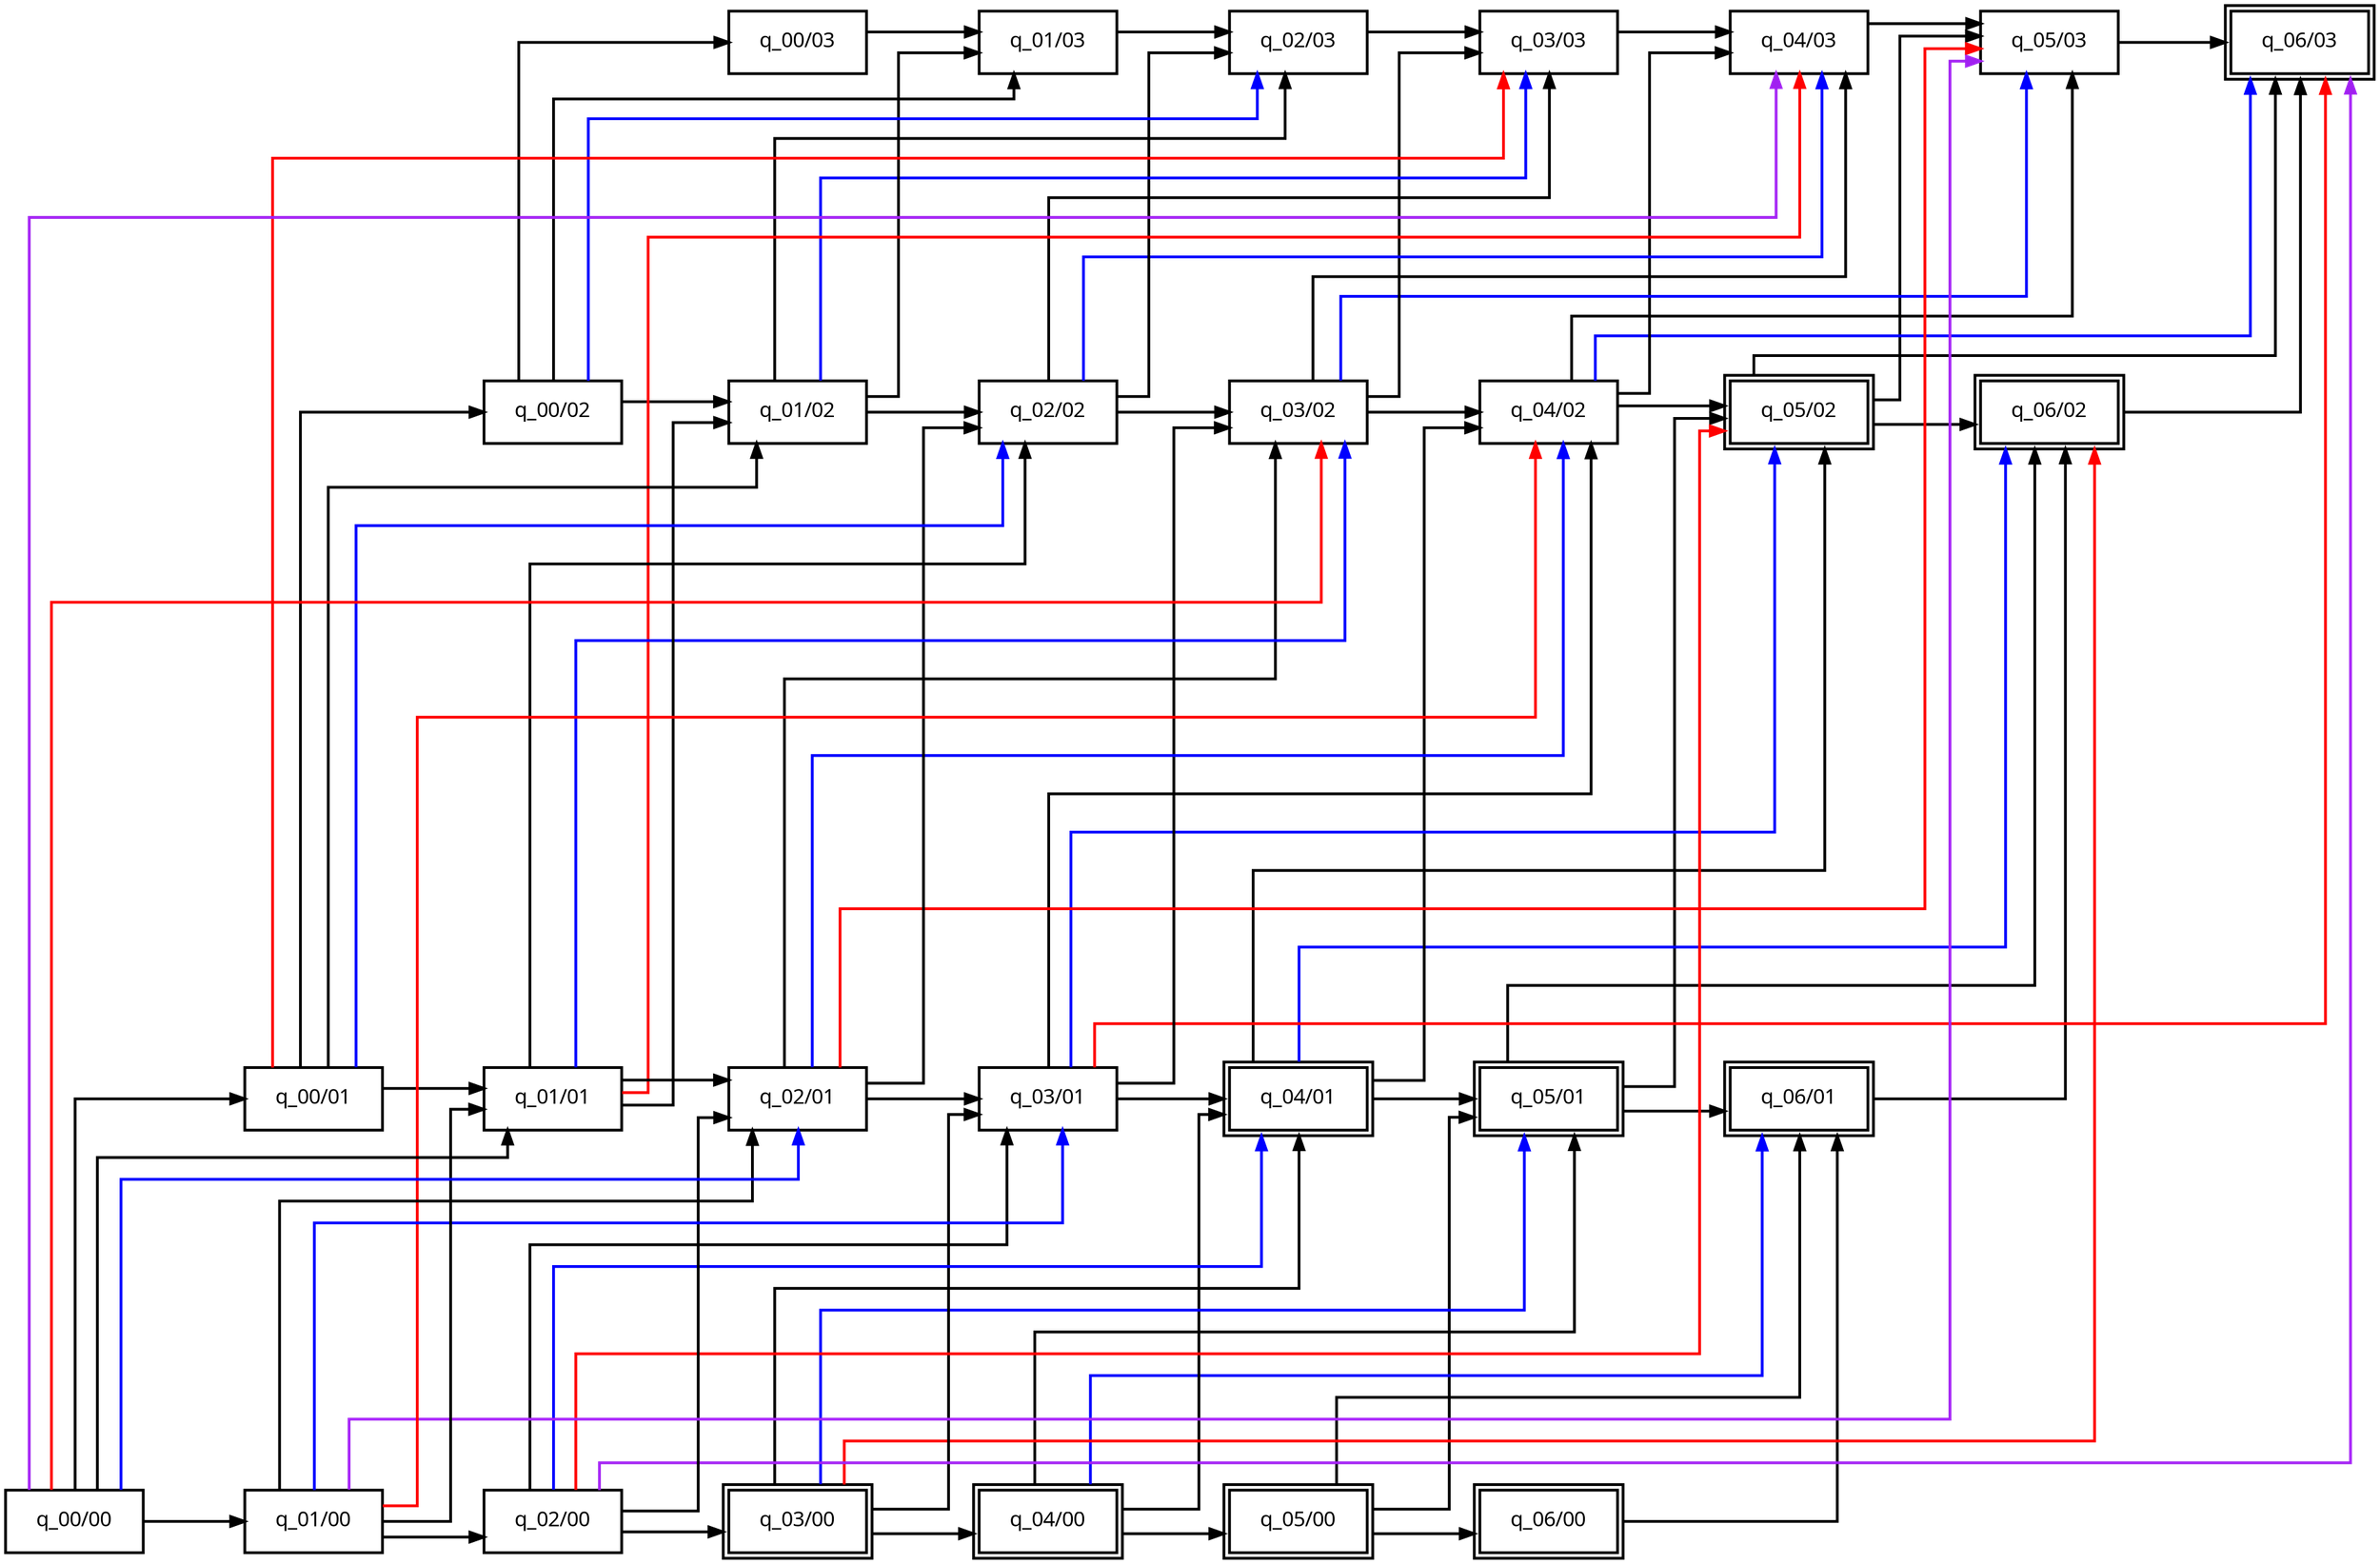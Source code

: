       strict digraph {
          nodesep=0.25;
          splines=ortho;
          graph ["concentrate"="false","rankdir"="LR","bgcolor"="transparent","margin"="0.0","compound"="true","nslimit"="20"]
          "q_06/03" [group=3]["color"="black","fontcolor"="black","fontname"="JetBrains Mono","fontsize"="15","penwidth"="2.0","shape"="rect",peripheries=2, margin="0.3,0.2"]
"q_05/03" [group=3]["color"="black","fontcolor"="black","fontname"="JetBrains Mono","fontsize"="15","penwidth"="2.0","shape"="rect", margin="0.3,0.2"]
"q_04/03" [group=3]["color"="black","fontcolor"="black","fontname"="JetBrains Mono","fontsize"="15","penwidth"="2.0","shape"="rect", margin="0.3,0.2"]
"q_03/03" [group=3]["color"="black","fontcolor"="black","fontname"="JetBrains Mono","fontsize"="15","penwidth"="2.0","shape"="rect", margin="0.3,0.2"]
"q_02/03" [group=3]["color"="black","fontcolor"="black","fontname"="JetBrains Mono","fontsize"="15","penwidth"="2.0","shape"="rect", margin="0.3,0.2"]
"q_01/03" [group=3]["color"="black","fontcolor"="black","fontname"="JetBrains Mono","fontsize"="15","penwidth"="2.0","shape"="rect", margin="0.3,0.2"]
"q_00/03" [group=3]["color"="black","fontcolor"="black","fontname"="JetBrains Mono","fontsize"="15","penwidth"="2.0","shape"="rect", margin="0.3,0.2"]
"q_06/02" [group=2]["color"="black","fontcolor"="black","fontname"="JetBrains Mono","fontsize"="15","penwidth"="2.0","shape"="rect",peripheries=2, margin="0.3,0.2"]
"q_05/02" [group=2]["color"="black","fontcolor"="black","fontname"="JetBrains Mono","fontsize"="15","penwidth"="2.0","shape"="rect",peripheries=2, margin="0.3,0.2"]
"q_04/02" [group=2]["color"="black","fontcolor"="black","fontname"="JetBrains Mono","fontsize"="15","penwidth"="2.0","shape"="rect", margin="0.3,0.2"]
"q_03/02" [group=2]["color"="black","fontcolor"="black","fontname"="JetBrains Mono","fontsize"="15","penwidth"="2.0","shape"="rect", margin="0.3,0.2"]
"q_02/02" [group=2]["color"="black","fontcolor"="black","fontname"="JetBrains Mono","fontsize"="15","penwidth"="2.0","shape"="rect", margin="0.3,0.2"]
"q_01/02" [group=2]["color"="black","fontcolor"="black","fontname"="JetBrains Mono","fontsize"="15","penwidth"="2.0","shape"="rect", margin="0.3,0.2"]
"q_00/02" [group=2]["color"="black","fontcolor"="black","fontname"="JetBrains Mono","fontsize"="15","penwidth"="2.0","shape"="rect", margin="0.3,0.2"]
"q_06/01" [group=1]["color"="black","fontcolor"="black","fontname"="JetBrains Mono","fontsize"="15","penwidth"="2.0","shape"="rect",peripheries=2, margin="0.3,0.2"]
"q_05/01" [group=1]["color"="black","fontcolor"="black","fontname"="JetBrains Mono","fontsize"="15","penwidth"="2.0","shape"="rect",peripheries=2, margin="0.3,0.2"]
"q_04/01" [group=1]["color"="black","fontcolor"="black","fontname"="JetBrains Mono","fontsize"="15","penwidth"="2.0","shape"="rect",peripheries=2, margin="0.3,0.2"]
"q_03/01" [group=1]["color"="black","fontcolor"="black","fontname"="JetBrains Mono","fontsize"="15","penwidth"="2.0","shape"="rect", margin="0.3,0.2"]
"q_02/01" [group=1]["color"="black","fontcolor"="black","fontname"="JetBrains Mono","fontsize"="15","penwidth"="2.0","shape"="rect", margin="0.3,0.2"]
"q_01/01" [group=1]["color"="black","fontcolor"="black","fontname"="JetBrains Mono","fontsize"="15","penwidth"="2.0","shape"="rect", margin="0.3,0.2"]
"q_00/01" [group=1]["color"="black","fontcolor"="black","fontname"="JetBrains Mono","fontsize"="15","penwidth"="2.0","shape"="rect", margin="0.3,0.2"]
"q_06/00" [group=0]["color"="black","fontcolor"="black","fontname"="JetBrains Mono","fontsize"="15","penwidth"="2.0","shape"="rect",peripheries=2, margin="0.3,0.2"]
"q_05/00" [group=0]["color"="black","fontcolor"="black","fontname"="JetBrains Mono","fontsize"="15","penwidth"="2.0","shape"="rect",peripheries=2, margin="0.3,0.2"]
"q_04/00" [group=0]["color"="black","fontcolor"="black","fontname"="JetBrains Mono","fontsize"="15","penwidth"="2.0","shape"="rect",peripheries=2, margin="0.3,0.2"]
"q_03/00" [group=0]["color"="black","fontcolor"="black","fontname"="JetBrains Mono","fontsize"="15","penwidth"="2.0","shape"="rect",peripheries=2, margin="0.3,0.2"]
"q_02/00" [group=0]["color"="black","fontcolor"="black","fontname"="JetBrains Mono","fontsize"="15","penwidth"="2.0","shape"="rect", margin="0.3,0.2"]
"q_01/00" [group=0]["color"="black","fontcolor"="black","fontname"="JetBrains Mono","fontsize"="15","penwidth"="2.0","shape"="rect", margin="0.3,0.2"]
"q_00/00" [group=0]["color"="black","fontcolor"="black","fontname"="JetBrains Mono","fontsize"="15","penwidth"="2.0","shape"="rect", margin="0.3,0.2"]
      "q_00/00" -> "q_00/01" ["arrowhead"="normal", minlen="2.5", "penwidth"="2.0", color=black]
"q_00/01" -> "q_00/02" ["arrowhead"="normal", minlen="2.5", "penwidth"="2.0", color=black]
"q_00/02" -> "q_00/03" ["arrowhead"="normal", minlen="2.5", "penwidth"="2.0", color=black]
"q_01/00" -> "q_01/01" ["arrowhead"="normal", minlen="2.5", "penwidth"="2.0", color=black]
"q_01/01" -> "q_01/02" ["arrowhead"="normal", minlen="2.5", "penwidth"="2.0", color=black]
"q_01/02" -> "q_01/03" ["arrowhead"="normal", minlen="2.5", "penwidth"="2.0", color=black]
"q_02/00" -> "q_02/01" ["arrowhead"="normal", minlen="2.5", "penwidth"="2.0", color=black]
"q_02/01" -> "q_02/02" ["arrowhead"="normal", minlen="2.5", "penwidth"="2.0", color=black]
"q_02/02" -> "q_02/03" ["arrowhead"="normal", minlen="2.5", "penwidth"="2.0", color=black]
"q_03/00" -> "q_03/01" ["arrowhead"="normal", minlen="2.5", "penwidth"="2.0", color=black]
"q_03/01" -> "q_03/02" ["arrowhead"="normal", minlen="2.5", "penwidth"="2.0", color=black]
"q_03/02" -> "q_03/03" ["arrowhead"="normal", minlen="2.5", "penwidth"="2.0", color=black]
"q_04/00" -> "q_04/01" ["arrowhead"="normal", minlen="2.5", "penwidth"="2.0", color=black]
"q_04/01" -> "q_04/02" ["arrowhead"="normal", minlen="2.5", "penwidth"="2.0", color=black]
"q_04/02" -> "q_04/03" ["arrowhead"="normal", minlen="2.5", "penwidth"="2.0", color=black]
"q_05/00" -> "q_05/01" ["arrowhead"="normal", minlen="2.5", "penwidth"="2.0", color=black]
"q_05/01" -> "q_05/02" ["arrowhead"="normal", minlen="2.5", "penwidth"="2.0", color=black]
"q_05/02" -> "q_05/03" ["arrowhead"="normal", minlen="2.5", "penwidth"="2.0", color=black]
"q_06/00" -> "q_06/01" ["arrowhead"="normal", minlen="2.5", "penwidth"="2.0", color=black]
"q_06/01" -> "q_06/02" ["arrowhead"="normal", minlen="2.5", "penwidth"="2.0", color=black]
"q_06/02" -> "q_06/03" ["arrowhead"="normal", minlen="2.5", "penwidth"="2.0", color=black]
"q_00/00" -> "q_01/01" ["arrowhead"="normal", minlen="2.5", "penwidth"="2.0", color=black]
"q_00/01" -> "q_01/02" ["arrowhead"="normal", minlen="2.5", "penwidth"="2.0", color=black]
"q_00/02" -> "q_01/03" ["arrowhead"="normal", minlen="2.5", "penwidth"="2.0", color=black]
"q_01/00" -> "q_02/01" ["arrowhead"="normal", minlen="2.5", "penwidth"="2.0", color=black]
"q_01/01" -> "q_02/02" ["arrowhead"="normal", minlen="2.5", "penwidth"="2.0", color=black]
"q_01/02" -> "q_02/03" ["arrowhead"="normal", minlen="2.5", "penwidth"="2.0", color=black]
"q_02/00" -> "q_03/01" ["arrowhead"="normal", minlen="2.5", "penwidth"="2.0", color=black]
"q_02/01" -> "q_03/02" ["arrowhead"="normal", minlen="2.5", "penwidth"="2.0", color=black]
"q_02/02" -> "q_03/03" ["arrowhead"="normal", minlen="2.5", "penwidth"="2.0", color=black]
"q_03/00" -> "q_04/01" ["arrowhead"="normal", minlen="2.5", "penwidth"="2.0", color=black]
"q_03/01" -> "q_04/02" ["arrowhead"="normal", minlen="2.5", "penwidth"="2.0", color=black]
"q_03/02" -> "q_04/03" ["arrowhead"="normal", minlen="2.5", "penwidth"="2.0", color=black]
"q_04/00" -> "q_05/01" ["arrowhead"="normal", minlen="2.5", "penwidth"="2.0", color=black]
"q_04/01" -> "q_05/02" ["arrowhead"="normal", minlen="2.5", "penwidth"="2.0", color=black]
"q_04/02" -> "q_05/03" ["arrowhead"="normal", minlen="2.5", "penwidth"="2.0", color=black]
"q_05/00" -> "q_06/01" ["arrowhead"="normal", minlen="2.5", "penwidth"="2.0", color=black]
"q_05/01" -> "q_06/02" ["arrowhead"="normal", minlen="2.5", "penwidth"="2.0", color=black]
"q_05/02" -> "q_06/03" ["arrowhead"="normal", minlen="2.5", "penwidth"="2.0", color=black]
"q_00/00" -> "q_01/00" ["arrowhead"="normal", minlen="2.5", "penwidth"="2.0", color=black]
"q_00/01" -> "q_01/01" ["arrowhead"="normal", minlen="2.5", "penwidth"="2.0", color=black]
"q_00/02" -> "q_01/02" ["arrowhead"="normal", minlen="2.5", "penwidth"="2.0", color=black]
"q_00/03" -> "q_01/03" ["arrowhead"="normal", minlen="2.5", "penwidth"="2.0", color=black]
"q_01/00" -> "q_02/00" ["arrowhead"="normal", minlen="2.5", "penwidth"="2.0", color=black]
"q_01/01" -> "q_02/01" ["arrowhead"="normal", minlen="2.5", "penwidth"="2.0", color=black]
"q_01/02" -> "q_02/02" ["arrowhead"="normal", minlen="2.5", "penwidth"="2.0", color=black]
"q_01/03" -> "q_02/03" ["arrowhead"="normal", minlen="2.5", "penwidth"="2.0", color=black]
"q_02/00" -> "q_03/00" ["arrowhead"="normal", minlen="2.5", "penwidth"="2.0", color=black]
"q_02/01" -> "q_03/01" ["arrowhead"="normal", minlen="2.5", "penwidth"="2.0", color=black]
"q_02/02" -> "q_03/02" ["arrowhead"="normal", minlen="2.5", "penwidth"="2.0", color=black]
"q_02/03" -> "q_03/03" ["arrowhead"="normal", minlen="2.5", "penwidth"="2.0", color=black]
"q_03/00" -> "q_04/00" ["arrowhead"="normal", minlen="2.5", "penwidth"="2.0", color=black]
"q_03/01" -> "q_04/01" ["arrowhead"="normal", minlen="2.5", "penwidth"="2.0", color=black]
"q_03/02" -> "q_04/02" ["arrowhead"="normal", minlen="2.5", "penwidth"="2.0", color=black]
"q_03/03" -> "q_04/03" ["arrowhead"="normal", minlen="2.5", "penwidth"="2.0", color=black]
"q_04/00" -> "q_05/00" ["arrowhead"="normal", minlen="2.5", "penwidth"="2.0", color=black]
"q_04/01" -> "q_05/01" ["arrowhead"="normal", minlen="2.5", "penwidth"="2.0", color=black]
"q_04/02" -> "q_05/02" ["arrowhead"="normal", minlen="2.5", "penwidth"="2.0", color=black]
"q_04/03" -> "q_05/03" ["arrowhead"="normal", minlen="2.5", "penwidth"="2.0", color=black]
"q_05/00" -> "q_06/00" ["arrowhead"="normal", minlen="2.5", "penwidth"="2.0", color=black]
"q_05/01" -> "q_06/01" ["arrowhead"="normal", minlen="2.5", "penwidth"="2.0", color=black]
"q_05/02" -> "q_06/02" ["arrowhead"="normal", minlen="2.5", "penwidth"="2.0", color=black]
"q_05/03" -> "q_06/03" ["arrowhead"="normal", minlen="2.5", "penwidth"="2.0", color=black]
"q_00/00" -> "q_02/01" ["arrowhead"="normal", minlen="2.5", "penwidth"="2.0", color=blue]
"q_00/01" -> "q_02/02" ["arrowhead"="normal", minlen="2.5", "penwidth"="2.0", color=blue]
"q_00/02" -> "q_02/03" ["arrowhead"="normal", minlen="2.5", "penwidth"="2.0", color=blue]
"q_00/00" -> "q_03/02" ["arrowhead"="normal", minlen="2.5", "penwidth"="2.0", color=red]
"q_00/01" -> "q_03/03" ["arrowhead"="normal", minlen="2.5", "penwidth"="2.0", color=red]
"q_00/00" -> "q_04/03" ["arrowhead"="normal", minlen="2.5", "penwidth"="2.0", color=purple]
"q_01/00" -> "q_03/01" ["arrowhead"="normal", minlen="2.5", "penwidth"="2.0", color=blue]
"q_01/01" -> "q_03/02" ["arrowhead"="normal", minlen="2.5", "penwidth"="2.0", color=blue]
"q_01/02" -> "q_03/03" ["arrowhead"="normal", minlen="2.5", "penwidth"="2.0", color=blue]
"q_01/00" -> "q_04/02" ["arrowhead"="normal", minlen="2.5", "penwidth"="2.0", color=red]
"q_01/01" -> "q_04/03" ["arrowhead"="normal", minlen="2.5", "penwidth"="2.0", color=red]
"q_01/00" -> "q_05/03" ["arrowhead"="normal", minlen="2.5", "penwidth"="2.0", color=purple]
"q_02/00" -> "q_04/01" ["arrowhead"="normal", minlen="2.5", "penwidth"="2.0", color=blue]
"q_02/01" -> "q_04/02" ["arrowhead"="normal", minlen="2.5", "penwidth"="2.0", color=blue]
"q_02/02" -> "q_04/03" ["arrowhead"="normal", minlen="2.5", "penwidth"="2.0", color=blue]
"q_02/00" -> "q_05/02" ["arrowhead"="normal", minlen="2.5", "penwidth"="2.0", color=red]
"q_02/01" -> "q_05/03" ["arrowhead"="normal", minlen="2.5", "penwidth"="2.0", color=red]
"q_02/00" -> "q_06/03" ["arrowhead"="normal", minlen="2.5", "penwidth"="2.0", color=purple]
"q_03/00" -> "q_05/01" ["arrowhead"="normal", minlen="2.5", "penwidth"="2.0", color=blue]
"q_03/01" -> "q_05/02" ["arrowhead"="normal", minlen="2.5", "penwidth"="2.0", color=blue]
"q_03/02" -> "q_05/03" ["arrowhead"="normal", minlen="2.5", "penwidth"="2.0", color=blue]
"q_03/00" -> "q_06/02" ["arrowhead"="normal", minlen="2.5", "penwidth"="2.0", color=red]
"q_03/01" -> "q_06/03" ["arrowhead"="normal", minlen="2.5", "penwidth"="2.0", color=red]
"q_04/00" -> "q_06/01" ["arrowhead"="normal", minlen="2.5", "penwidth"="2.0", color=blue]
"q_04/01" -> "q_06/02" ["arrowhead"="normal", minlen="2.5", "penwidth"="2.0", color=blue]
"q_04/02" -> "q_06/03" ["arrowhead"="normal", minlen="2.5", "penwidth"="2.0", color=blue]
      }